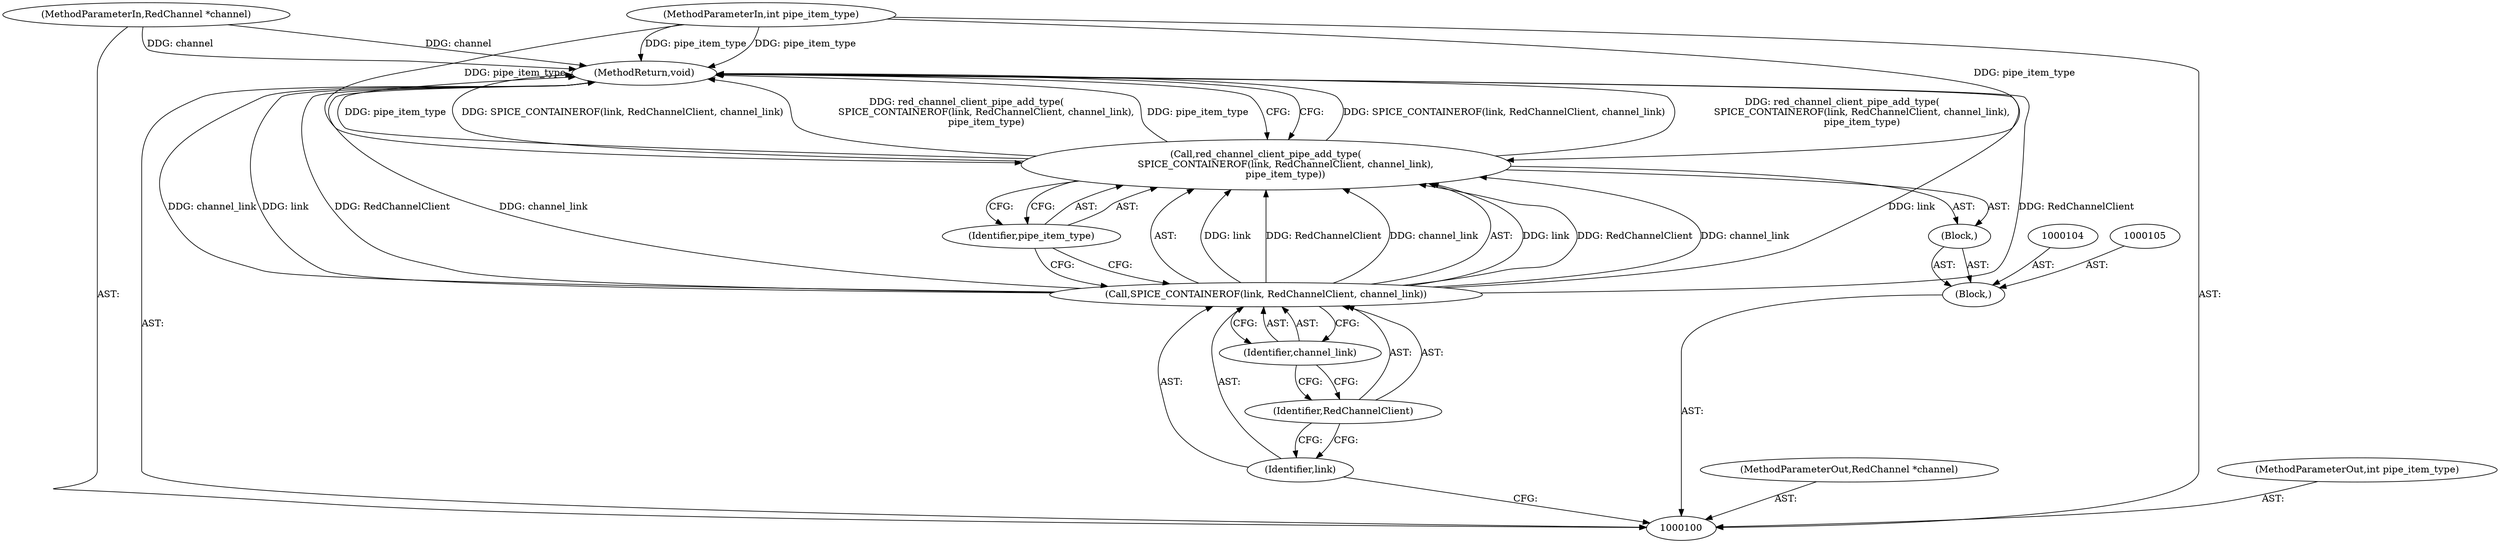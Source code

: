 digraph "0_spice_53488f0275d6c8a121af49f7ac817d09ce68090d_0" {
"1000113" [label="(MethodReturn,void)"];
"1000101" [label="(MethodParameterIn,RedChannel *channel)"];
"1000131" [label="(MethodParameterOut,RedChannel *channel)"];
"1000102" [label="(MethodParameterIn,int pipe_item_type)"];
"1000132" [label="(MethodParameterOut,int pipe_item_type)"];
"1000103" [label="(Block,)"];
"1000106" [label="(Block,)"];
"1000107" [label="(Call,red_channel_client_pipe_add_type(\n             SPICE_CONTAINEROF(link, RedChannelClient, channel_link),\n             pipe_item_type))"];
"1000108" [label="(Call,SPICE_CONTAINEROF(link, RedChannelClient, channel_link))"];
"1000109" [label="(Identifier,link)"];
"1000110" [label="(Identifier,RedChannelClient)"];
"1000111" [label="(Identifier,channel_link)"];
"1000112" [label="(Identifier,pipe_item_type)"];
"1000113" -> "1000100"  [label="AST: "];
"1000113" -> "1000107"  [label="CFG: "];
"1000107" -> "1000113"  [label="DDG: SPICE_CONTAINEROF(link, RedChannelClient, channel_link)"];
"1000107" -> "1000113"  [label="DDG: red_channel_client_pipe_add_type(\n             SPICE_CONTAINEROF(link, RedChannelClient, channel_link),\n             pipe_item_type)"];
"1000107" -> "1000113"  [label="DDG: pipe_item_type"];
"1000108" -> "1000113"  [label="DDG: channel_link"];
"1000108" -> "1000113"  [label="DDG: link"];
"1000108" -> "1000113"  [label="DDG: RedChannelClient"];
"1000102" -> "1000113"  [label="DDG: pipe_item_type"];
"1000101" -> "1000113"  [label="DDG: channel"];
"1000101" -> "1000100"  [label="AST: "];
"1000101" -> "1000113"  [label="DDG: channel"];
"1000131" -> "1000100"  [label="AST: "];
"1000102" -> "1000100"  [label="AST: "];
"1000102" -> "1000113"  [label="DDG: pipe_item_type"];
"1000102" -> "1000107"  [label="DDG: pipe_item_type"];
"1000132" -> "1000100"  [label="AST: "];
"1000103" -> "1000100"  [label="AST: "];
"1000104" -> "1000103"  [label="AST: "];
"1000105" -> "1000103"  [label="AST: "];
"1000106" -> "1000103"  [label="AST: "];
"1000106" -> "1000103"  [label="AST: "];
"1000107" -> "1000106"  [label="AST: "];
"1000107" -> "1000106"  [label="AST: "];
"1000107" -> "1000112"  [label="CFG: "];
"1000108" -> "1000107"  [label="AST: "];
"1000112" -> "1000107"  [label="AST: "];
"1000113" -> "1000107"  [label="CFG: "];
"1000107" -> "1000113"  [label="DDG: SPICE_CONTAINEROF(link, RedChannelClient, channel_link)"];
"1000107" -> "1000113"  [label="DDG: red_channel_client_pipe_add_type(\n             SPICE_CONTAINEROF(link, RedChannelClient, channel_link),\n             pipe_item_type)"];
"1000107" -> "1000113"  [label="DDG: pipe_item_type"];
"1000108" -> "1000107"  [label="DDG: link"];
"1000108" -> "1000107"  [label="DDG: RedChannelClient"];
"1000108" -> "1000107"  [label="DDG: channel_link"];
"1000102" -> "1000107"  [label="DDG: pipe_item_type"];
"1000108" -> "1000107"  [label="AST: "];
"1000108" -> "1000111"  [label="CFG: "];
"1000109" -> "1000108"  [label="AST: "];
"1000110" -> "1000108"  [label="AST: "];
"1000111" -> "1000108"  [label="AST: "];
"1000112" -> "1000108"  [label="CFG: "];
"1000108" -> "1000113"  [label="DDG: channel_link"];
"1000108" -> "1000113"  [label="DDG: link"];
"1000108" -> "1000113"  [label="DDG: RedChannelClient"];
"1000108" -> "1000107"  [label="DDG: link"];
"1000108" -> "1000107"  [label="DDG: RedChannelClient"];
"1000108" -> "1000107"  [label="DDG: channel_link"];
"1000109" -> "1000108"  [label="AST: "];
"1000109" -> "1000100"  [label="CFG: "];
"1000110" -> "1000109"  [label="CFG: "];
"1000110" -> "1000108"  [label="AST: "];
"1000110" -> "1000109"  [label="CFG: "];
"1000111" -> "1000110"  [label="CFG: "];
"1000111" -> "1000108"  [label="AST: "];
"1000111" -> "1000110"  [label="CFG: "];
"1000108" -> "1000111"  [label="CFG: "];
"1000112" -> "1000107"  [label="AST: "];
"1000112" -> "1000108"  [label="CFG: "];
"1000107" -> "1000112"  [label="CFG: "];
}
